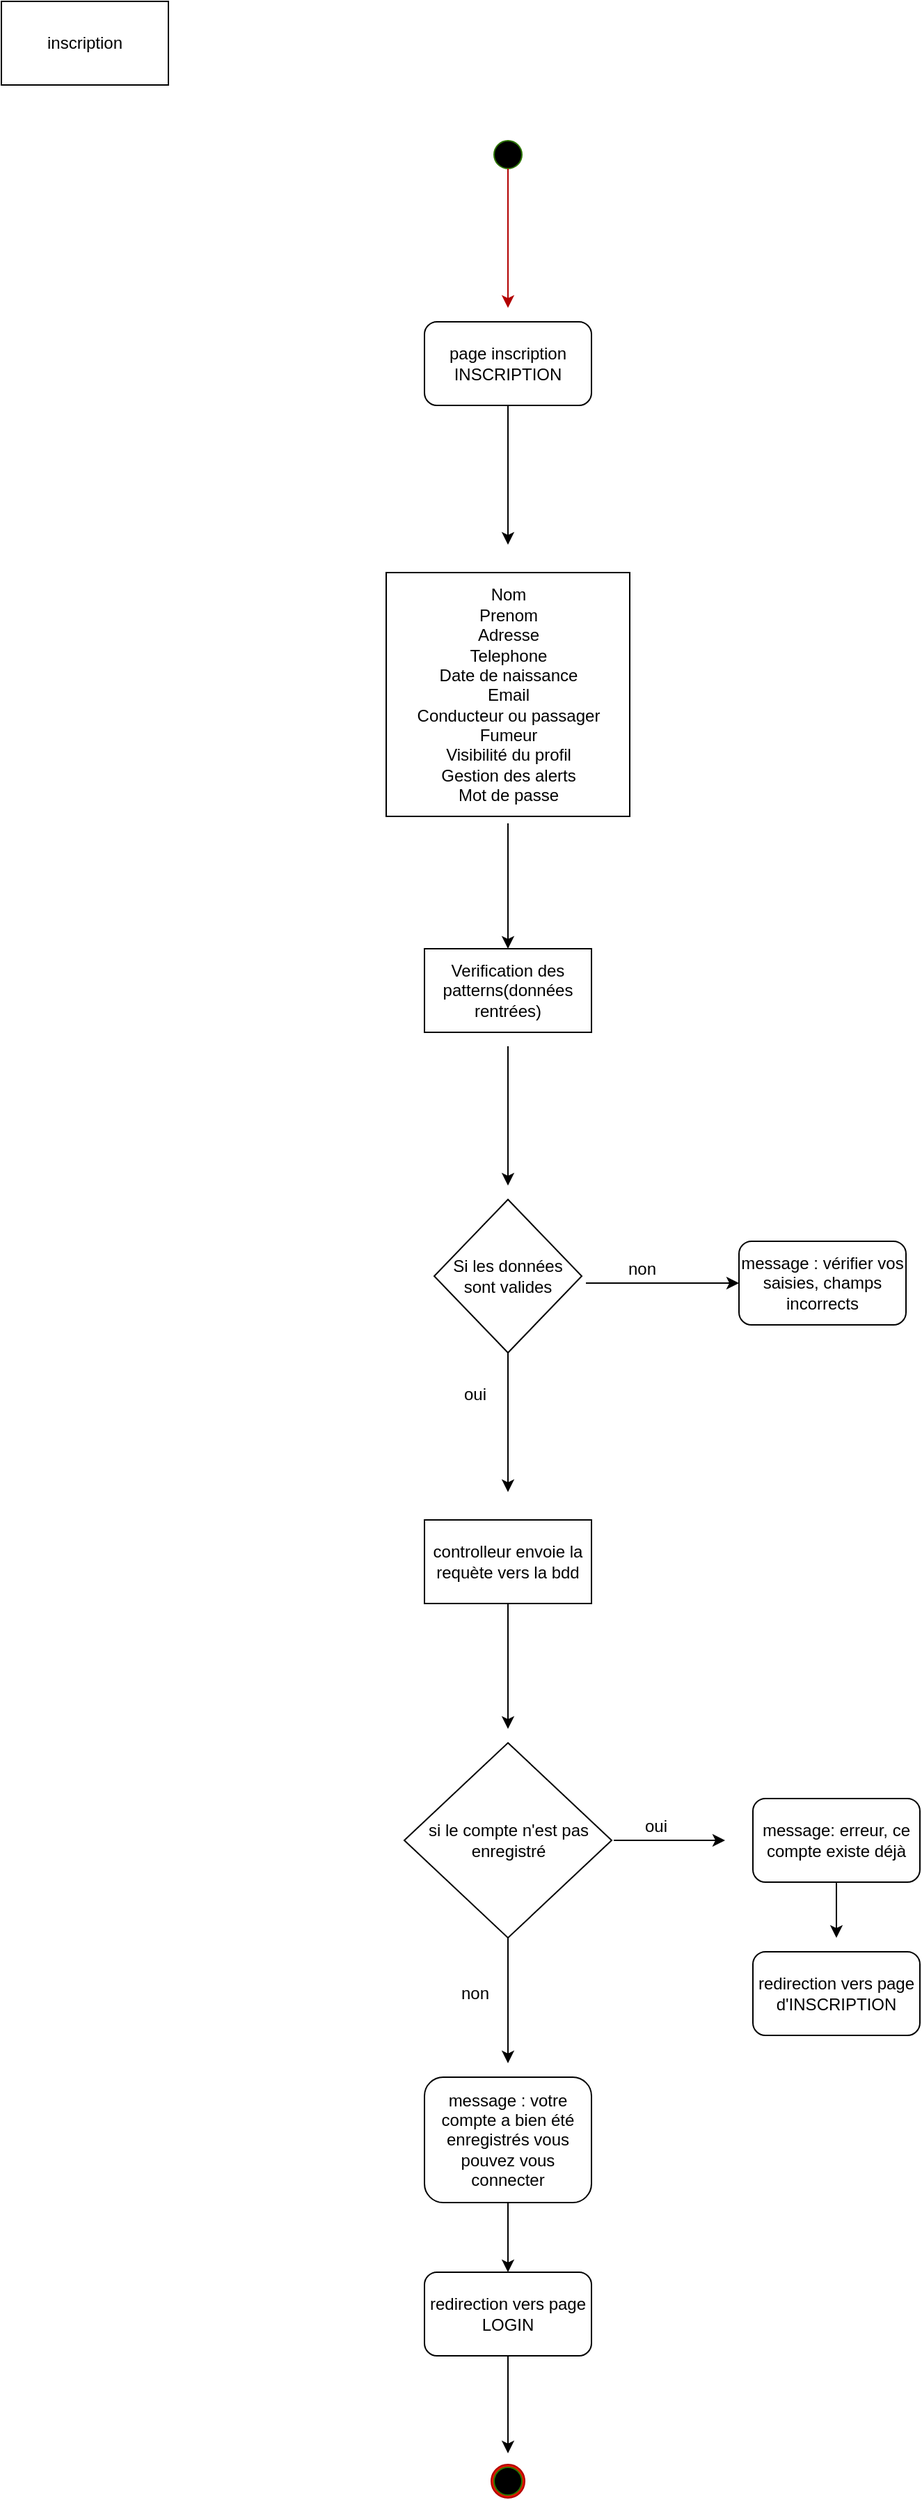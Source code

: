 <mxfile version="15.0.3" type="device"><diagram id="-thnxfryf8zZzhDc2ZiT" name="Page-1"><mxGraphModel dx="623" dy="406" grid="1" gridSize="10" guides="1" tooltips="1" connect="1" arrows="1" fold="1" page="1" pageScale="1" pageWidth="827" pageHeight="1169" math="0" shadow="0"><root><mxCell id="0"/><mxCell id="1" parent="0"/><mxCell id="GbCB-w3TPUpzurJzd3CQ-37" value="" style="ellipse;whiteSpace=wrap;html=1;aspect=fixed;fontColor=#ffffff;fillColor=#e51400;align=center;strokeColor=#B20000;" vertex="1" parent="1"><mxGeometry x="392" y="1808" width="24" height="24" as="geometry"/></mxCell><mxCell id="GbCB-w3TPUpzurJzd3CQ-1" value="inscription" style="rounded=0;whiteSpace=wrap;html=1;" vertex="1" parent="1"><mxGeometry x="40" y="40" width="120" height="60" as="geometry"/></mxCell><mxCell id="GbCB-w3TPUpzurJzd3CQ-2" value="" style="ellipse;whiteSpace=wrap;html=1;aspect=fixed;strokeColor=#2D7600;fontColor=#ffffff;fillColor=#000000;" vertex="1" parent="1"><mxGeometry x="394" y="140" width="20" height="20" as="geometry"/></mxCell><mxCell id="GbCB-w3TPUpzurJzd3CQ-3" value="" style="endArrow=classic;html=1;exitX=0.5;exitY=1;exitDx=0;exitDy=0;fillColor=#e51400;strokeColor=#B20000;" edge="1" parent="1" source="GbCB-w3TPUpzurJzd3CQ-2"><mxGeometry width="50" height="50" relative="1" as="geometry"><mxPoint x="270" y="240" as="sourcePoint"/><mxPoint x="404" y="260" as="targetPoint"/></mxGeometry></mxCell><mxCell id="GbCB-w3TPUpzurJzd3CQ-4" value="&lt;div&gt;page inscription&lt;/div&gt;&lt;div&gt;INSCRIPTION&lt;br&gt;&lt;/div&gt;" style="rounded=1;whiteSpace=wrap;html=1;" vertex="1" parent="1"><mxGeometry x="344" y="270" width="120" height="60" as="geometry"/></mxCell><mxCell id="GbCB-w3TPUpzurJzd3CQ-5" value="" style="endArrow=classic;html=1;exitX=0.5;exitY=1;exitDx=0;exitDy=0;" edge="1" parent="1" source="GbCB-w3TPUpzurJzd3CQ-4"><mxGeometry width="50" height="50" relative="1" as="geometry"><mxPoint x="270" y="420" as="sourcePoint"/><mxPoint x="404" y="430" as="targetPoint"/></mxGeometry></mxCell><mxCell id="GbCB-w3TPUpzurJzd3CQ-8" value="" style="endArrow=classic;html=1;exitX=0.5;exitY=1;exitDx=0;exitDy=0;" edge="1" parent="1"><mxGeometry width="50" height="50" relative="1" as="geometry"><mxPoint x="404" y="630" as="sourcePoint"/><mxPoint x="404" y="720" as="targetPoint"/></mxGeometry></mxCell><mxCell id="GbCB-w3TPUpzurJzd3CQ-9" value="" style="endArrow=classic;html=1;exitX=0.5;exitY=1;exitDx=0;exitDy=0;" edge="1" parent="1"><mxGeometry width="50" height="50" relative="1" as="geometry"><mxPoint x="404" y="790" as="sourcePoint"/><mxPoint x="404" y="890" as="targetPoint"/></mxGeometry></mxCell><mxCell id="GbCB-w3TPUpzurJzd3CQ-11" value="Si les données sont valides" style="rhombus;whiteSpace=wrap;html=1;align=center;" vertex="1" parent="1"><mxGeometry x="351" y="900" width="106" height="110" as="geometry"/></mxCell><mxCell id="GbCB-w3TPUpzurJzd3CQ-12" value="" style="endArrow=classic;html=1;fontColor=#000000;" edge="1" parent="1"><mxGeometry width="50" height="50" relative="1" as="geometry"><mxPoint x="460" y="960" as="sourcePoint"/><mxPoint x="570" y="960" as="targetPoint"/></mxGeometry></mxCell><mxCell id="GbCB-w3TPUpzurJzd3CQ-13" value="non" style="text;html=1;align=center;verticalAlign=middle;resizable=0;points=[];autosize=1;strokeColor=none;fontColor=#000000;" vertex="1" parent="1"><mxGeometry x="480" y="940" width="40" height="20" as="geometry"/></mxCell><mxCell id="GbCB-w3TPUpzurJzd3CQ-16" value="&lt;div&gt;Nom&lt;/div&gt;&lt;div&gt;Prenom&lt;/div&gt;&lt;div&gt;Adresse&lt;/div&gt;&lt;div&gt;Telephone&lt;/div&gt;&lt;div&gt;Date de naissance&lt;/div&gt;&lt;div&gt;Email&lt;/div&gt;&lt;div&gt;Conducteur ou passager&lt;/div&gt;&lt;div&gt;Fumeur&lt;/div&gt;&lt;div&gt;Visibilité du profil&lt;/div&gt;&lt;div&gt;Gestion des alerts&lt;/div&gt;&lt;div&gt;Mot de passe&lt;br&gt;&lt;/div&gt;" style="whiteSpace=wrap;html=1;aspect=fixed;align=center;" vertex="1" parent="1"><mxGeometry x="316.5" y="450" width="175" height="175" as="geometry"/></mxCell><mxCell id="GbCB-w3TPUpzurJzd3CQ-17" value="Verification des patterns(données rentrées)" style="rounded=0;whiteSpace=wrap;html=1;align=center;" vertex="1" parent="1"><mxGeometry x="344" y="720" width="120" height="60" as="geometry"/></mxCell><mxCell id="GbCB-w3TPUpzurJzd3CQ-18" value="message : vérifier vos saisies, champs incorrects" style="rounded=1;whiteSpace=wrap;html=1;align=center;" vertex="1" parent="1"><mxGeometry x="570" y="930" width="120" height="60" as="geometry"/></mxCell><mxCell id="GbCB-w3TPUpzurJzd3CQ-19" value="" style="endArrow=classic;html=1;fontColor=#000000;exitX=0.5;exitY=1;exitDx=0;exitDy=0;" edge="1" parent="1" source="GbCB-w3TPUpzurJzd3CQ-11"><mxGeometry width="50" height="50" relative="1" as="geometry"><mxPoint x="400" y="1020" as="sourcePoint"/><mxPoint x="404" y="1110" as="targetPoint"/></mxGeometry></mxCell><mxCell id="GbCB-w3TPUpzurJzd3CQ-20" value="controlleur envoie la requète vers la bdd" style="rounded=0;whiteSpace=wrap;html=1;align=center;" vertex="1" parent="1"><mxGeometry x="344" y="1130" width="120" height="60" as="geometry"/></mxCell><mxCell id="GbCB-w3TPUpzurJzd3CQ-21" value="" style="endArrow=classic;html=1;fontColor=#000000;exitX=0.5;exitY=1;exitDx=0;exitDy=0;" edge="1" parent="1" source="GbCB-w3TPUpzurJzd3CQ-20"><mxGeometry width="50" height="50" relative="1" as="geometry"><mxPoint x="450" y="1290" as="sourcePoint"/><mxPoint x="404" y="1280" as="targetPoint"/></mxGeometry></mxCell><mxCell id="GbCB-w3TPUpzurJzd3CQ-22" value="si le compte n'est pas enregistré" style="rhombus;whiteSpace=wrap;html=1;align=center;" vertex="1" parent="1"><mxGeometry x="329.5" y="1290" width="149" height="140" as="geometry"/></mxCell><mxCell id="GbCB-w3TPUpzurJzd3CQ-23" value="" style="endArrow=classic;html=1;fontColor=#000000;exitX=0.5;exitY=1;exitDx=0;exitDy=0;" edge="1" parent="1" source="GbCB-w3TPUpzurJzd3CQ-22"><mxGeometry width="50" height="50" relative="1" as="geometry"><mxPoint x="450" y="1470" as="sourcePoint"/><mxPoint x="404" y="1520" as="targetPoint"/></mxGeometry></mxCell><mxCell id="GbCB-w3TPUpzurJzd3CQ-24" value="" style="endArrow=classic;html=1;fontColor=#000000;" edge="1" parent="1"><mxGeometry width="50" height="50" relative="1" as="geometry"><mxPoint x="480" y="1360" as="sourcePoint"/><mxPoint x="560" y="1360" as="targetPoint"/></mxGeometry></mxCell><mxCell id="GbCB-w3TPUpzurJzd3CQ-25" value="oui" style="text;html=1;align=center;verticalAlign=middle;resizable=0;points=[];autosize=1;strokeColor=none;fontColor=#000000;" vertex="1" parent="1"><mxGeometry x="495" y="1340" width="30" height="20" as="geometry"/></mxCell><mxCell id="GbCB-w3TPUpzurJzd3CQ-26" value="oui" style="text;html=1;align=center;verticalAlign=middle;resizable=0;points=[];autosize=1;strokeColor=none;fontColor=#000000;" vertex="1" parent="1"><mxGeometry x="365" y="1030" width="30" height="20" as="geometry"/></mxCell><mxCell id="GbCB-w3TPUpzurJzd3CQ-27" value="non" style="text;html=1;align=center;verticalAlign=middle;resizable=0;points=[];autosize=1;strokeColor=none;fontColor=#000000;" vertex="1" parent="1"><mxGeometry x="360" y="1460" width="40" height="20" as="geometry"/></mxCell><mxCell id="GbCB-w3TPUpzurJzd3CQ-28" value="message: erreur, ce compte existe déjà" style="rounded=1;whiteSpace=wrap;html=1;align=center;" vertex="1" parent="1"><mxGeometry x="580" y="1330" width="120" height="60" as="geometry"/></mxCell><mxCell id="GbCB-w3TPUpzurJzd3CQ-29" value="redirection vers page d'INSCRIPTION" style="rounded=1;whiteSpace=wrap;html=1;align=center;" vertex="1" parent="1"><mxGeometry x="580" y="1440" width="120" height="60" as="geometry"/></mxCell><mxCell id="GbCB-w3TPUpzurJzd3CQ-30" value="" style="endArrow=classic;html=1;fontColor=#000000;exitX=0.5;exitY=1;exitDx=0;exitDy=0;" edge="1" parent="1" source="GbCB-w3TPUpzurJzd3CQ-28"><mxGeometry width="50" height="50" relative="1" as="geometry"><mxPoint x="450" y="1380" as="sourcePoint"/><mxPoint x="640" y="1430" as="targetPoint"/></mxGeometry></mxCell><mxCell id="GbCB-w3TPUpzurJzd3CQ-31" value="message : votre compte a bien été enregistrés vous pouvez vous connecter" style="rounded=1;whiteSpace=wrap;html=1;align=center;" vertex="1" parent="1"><mxGeometry x="344" y="1530" width="120" height="90" as="geometry"/></mxCell><mxCell id="GbCB-w3TPUpzurJzd3CQ-32" value="" style="endArrow=classic;html=1;fontColor=#000000;exitX=0.5;exitY=1;exitDx=0;exitDy=0;" edge="1" parent="1" source="GbCB-w3TPUpzurJzd3CQ-31" target="GbCB-w3TPUpzurJzd3CQ-33"><mxGeometry width="50" height="50" relative="1" as="geometry"><mxPoint x="450" y="1590" as="sourcePoint"/><mxPoint x="404" y="1690" as="targetPoint"/></mxGeometry></mxCell><mxCell id="GbCB-w3TPUpzurJzd3CQ-33" value="&lt;div&gt;redirection vers page &lt;br&gt;&lt;/div&gt;&lt;div&gt;LOGIN&lt;br&gt;&lt;/div&gt;" style="rounded=1;whiteSpace=wrap;html=1;align=center;" vertex="1" parent="1"><mxGeometry x="344" y="1670" width="120" height="60" as="geometry"/></mxCell><mxCell id="GbCB-w3TPUpzurJzd3CQ-34" value="" style="endArrow=classic;html=1;fontColor=#000000;exitX=0.5;exitY=1;exitDx=0;exitDy=0;" edge="1" parent="1" source="GbCB-w3TPUpzurJzd3CQ-33"><mxGeometry width="50" height="50" relative="1" as="geometry"><mxPoint x="450" y="1710" as="sourcePoint"/><mxPoint x="404" y="1800" as="targetPoint"/></mxGeometry></mxCell><mxCell id="GbCB-w3TPUpzurJzd3CQ-36" value="" style="ellipse;whiteSpace=wrap;html=1;aspect=fixed;strokeColor=#2D7600;fontColor=#ffffff;fillColor=#000000;" vertex="1" parent="1"><mxGeometry x="394" y="1810" width="20" height="20" as="geometry"/></mxCell></root></mxGraphModel></diagram></mxfile>